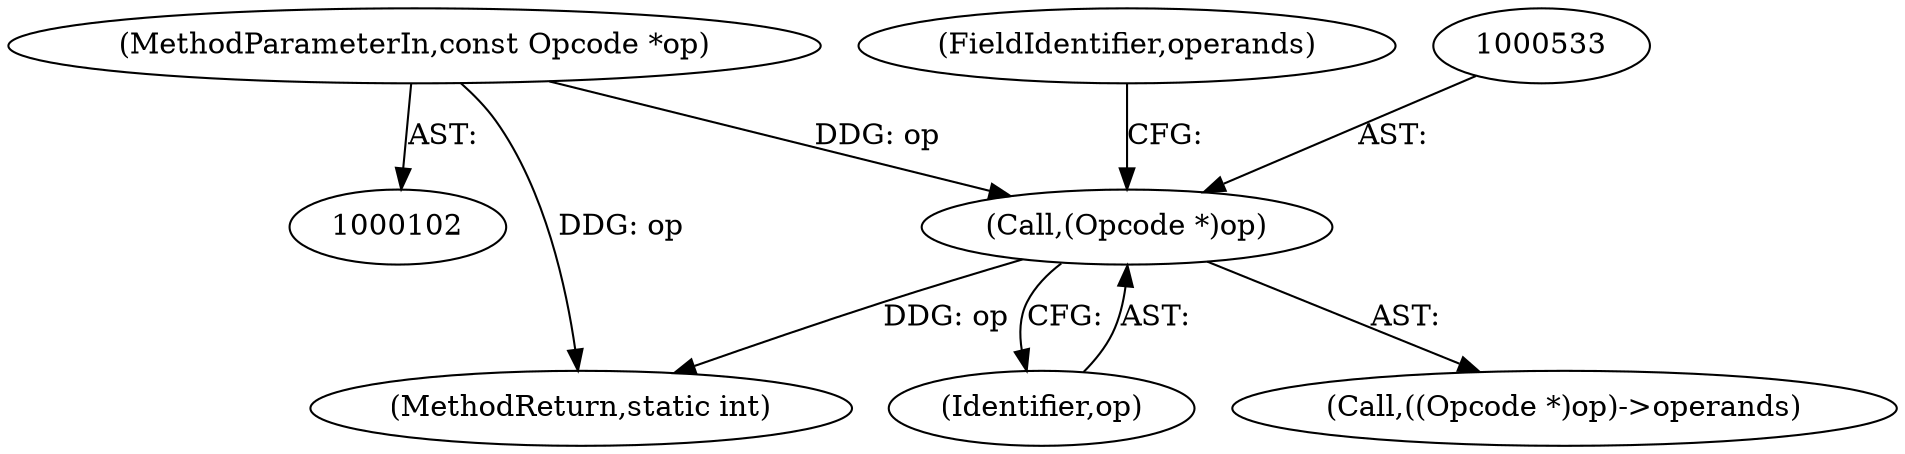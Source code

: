 digraph "0_radare2_f17bfd9f1da05f30f23a4dd05e9d2363e1406948@pointer" {
"1000105" [label="(MethodParameterIn,const Opcode *op)"];
"1000532" [label="(Call,(Opcode *)op)"];
"1000531" [label="(Call,((Opcode *)op)->operands)"];
"1003216" [label="(MethodReturn,static int)"];
"1000532" [label="(Call,(Opcode *)op)"];
"1000105" [label="(MethodParameterIn,const Opcode *op)"];
"1000535" [label="(FieldIdentifier,operands)"];
"1000534" [label="(Identifier,op)"];
"1000105" -> "1000102"  [label="AST: "];
"1000105" -> "1003216"  [label="DDG: op"];
"1000105" -> "1000532"  [label="DDG: op"];
"1000532" -> "1000531"  [label="AST: "];
"1000532" -> "1000534"  [label="CFG: "];
"1000533" -> "1000532"  [label="AST: "];
"1000534" -> "1000532"  [label="AST: "];
"1000535" -> "1000532"  [label="CFG: "];
"1000532" -> "1003216"  [label="DDG: op"];
}
